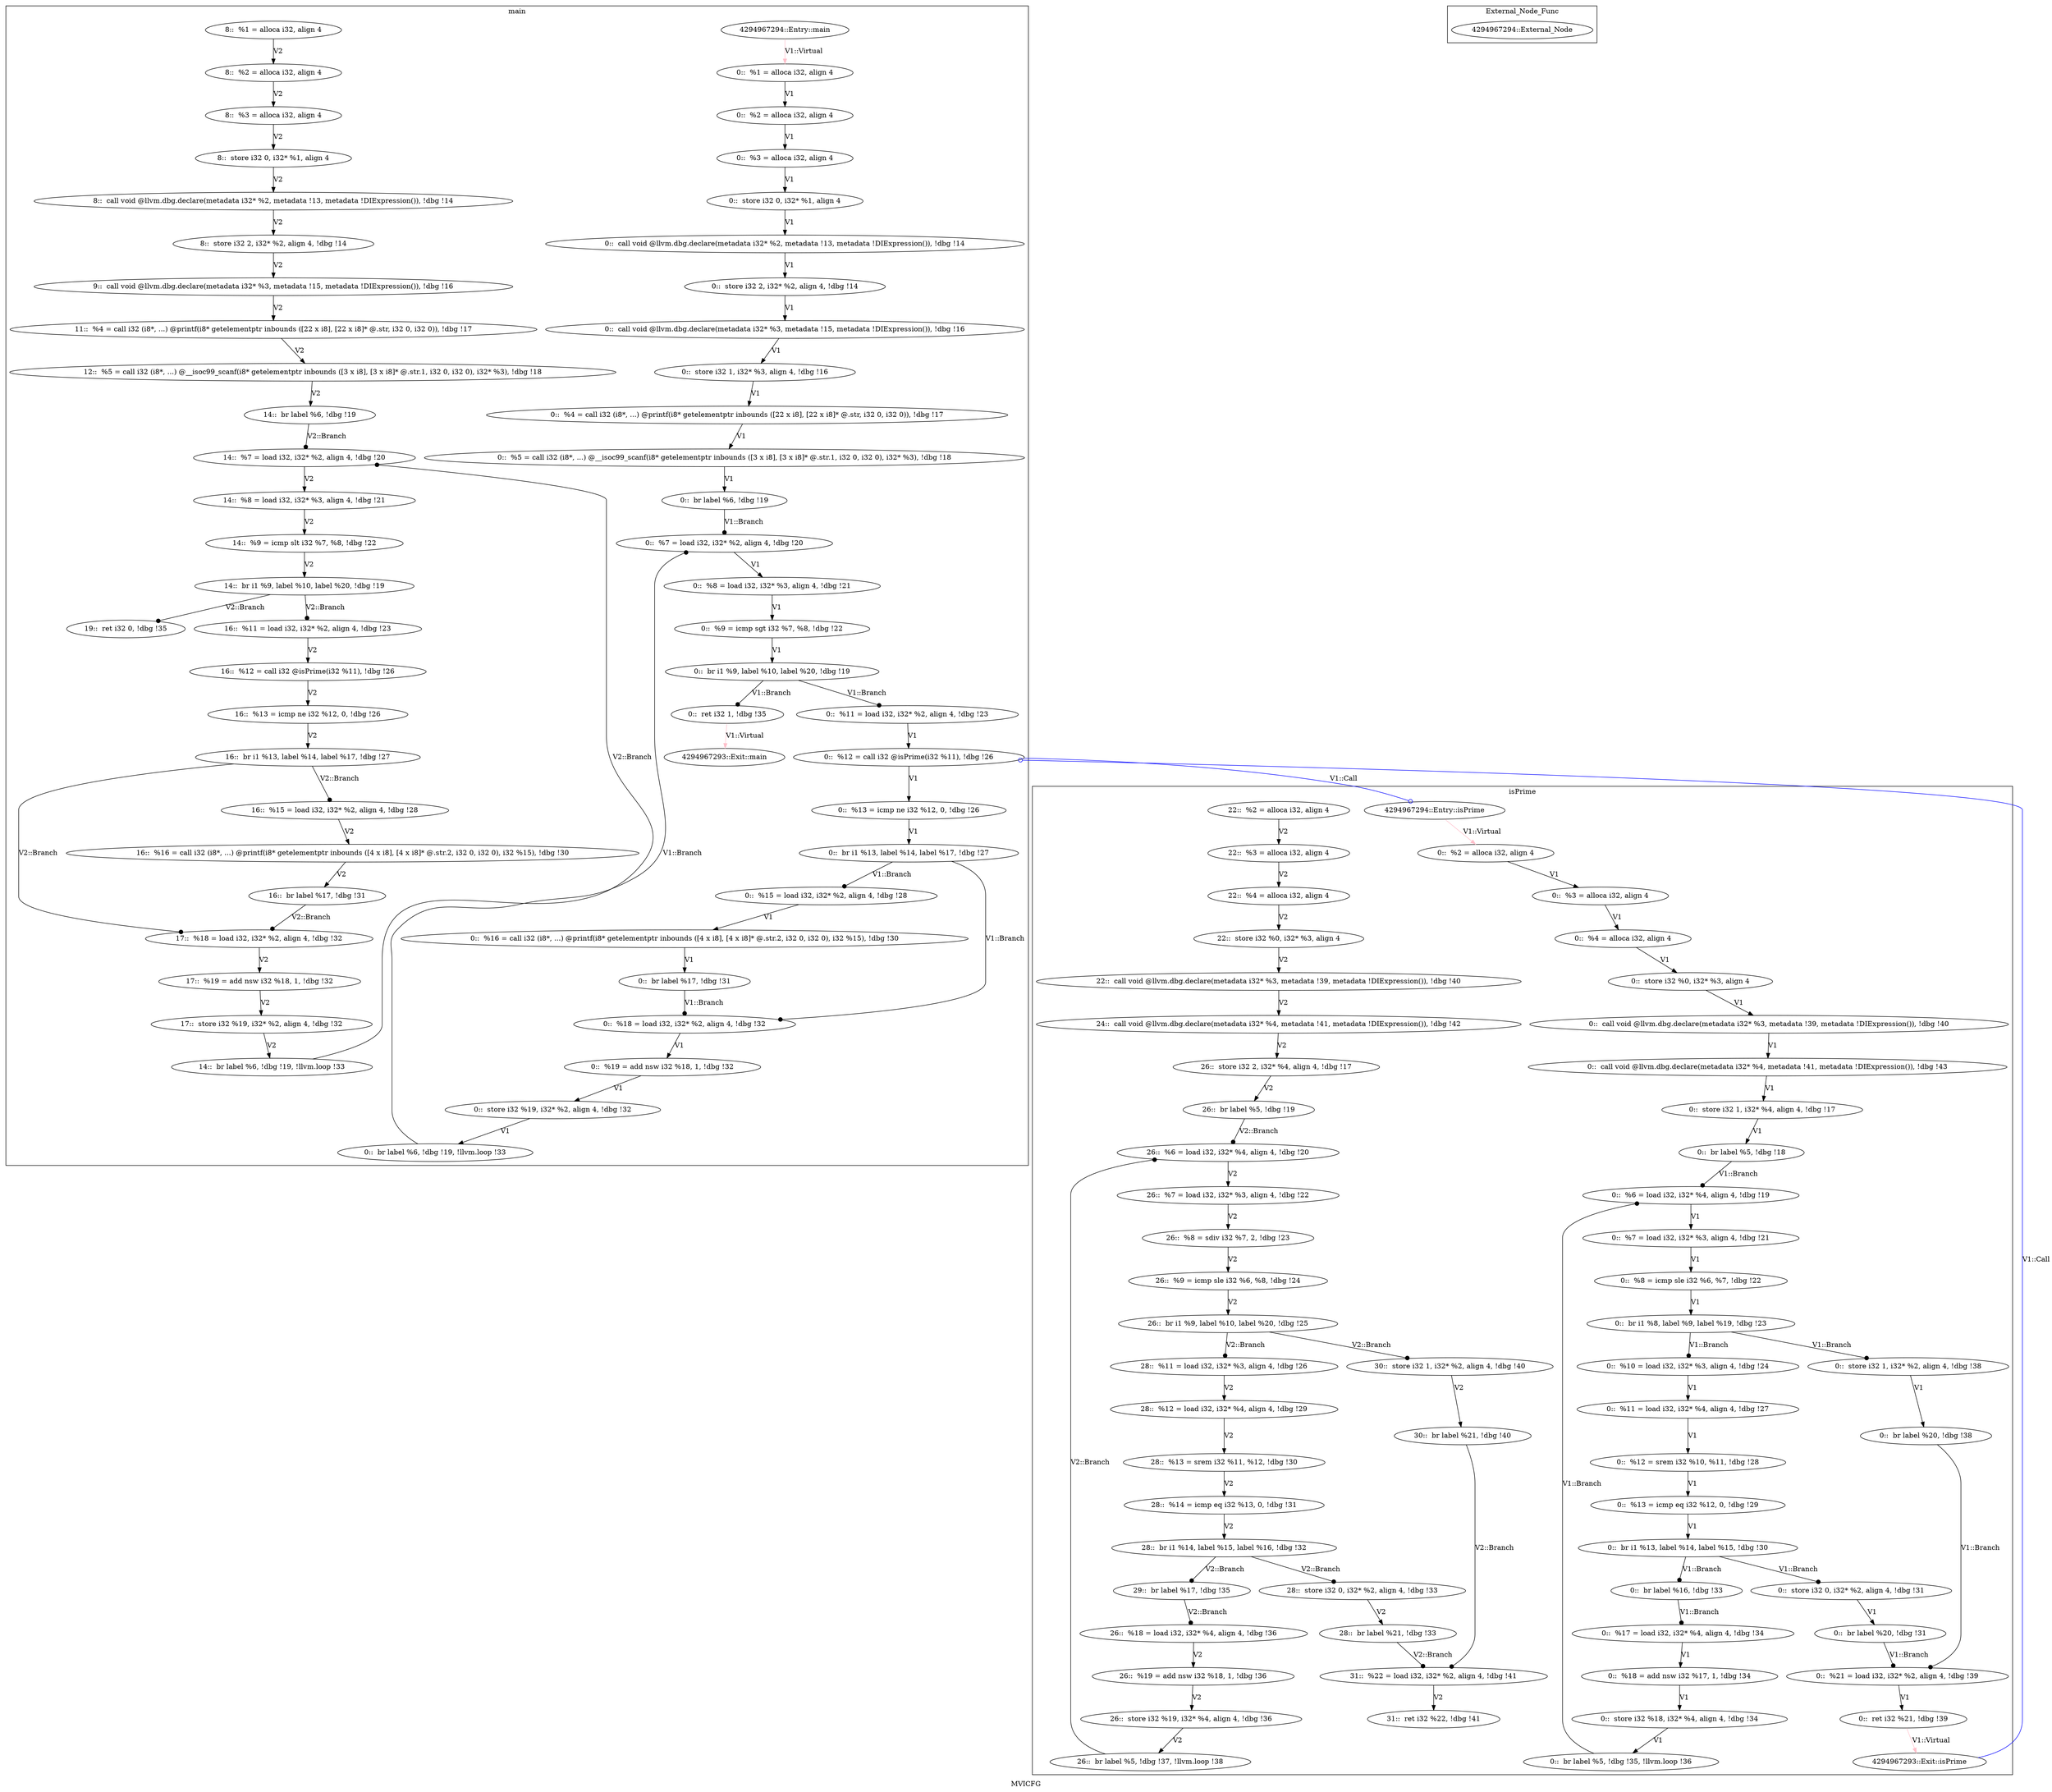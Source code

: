 digraph "MVICFG" {
	label="MVICFG";
/* Generating Nodes */
	subgraph cluster_1 {
		label="main";
		"29" [label="4294967294::Entry::main"];
		"2" [label="0::  %1 = alloca i32, align 4"];
		"3" [label="0::  %2 = alloca i32, align 4"];
		"4" [label="0::  %3 = alloca i32, align 4"];
		"5" [label="0::  store i32 0, i32* %1, align 4"];
		"6" [label="0::  call void @llvm.dbg.declare(metadata i32* %2, metadata !13, metadata !DIExpression()), !dbg !14"];
		"7" [label="0::  store i32 2, i32* %2, align 4, !dbg !14"];
		"8" [label="0::  call void @llvm.dbg.declare(metadata i32* %3, metadata !15, metadata !DIExpression()), !dbg !16"];
		"9" [label="0::  store i32 1, i32* %3, align 4, !dbg !16"];
		"10" [label="0::  %4 = call i32 (i8*, ...) @printf(i8* getelementptr inbounds ([22 x i8], [22 x i8]* @.str, i32 0, i32 0)), !dbg !17"];
		"11" [label="0::  %5 = call i32 (i8*, ...) @__isoc99_scanf(i8* getelementptr inbounds ([3 x i8], [3 x i8]* @.str.1, i32 0, i32 0), i32* %3), !dbg !18"];
		"12" [label="0::  br label %6, !dbg !19"];
		"13" [label="0::  %7 = load i32, i32* %2, align 4, !dbg !20"];
		"14" [label="0::  %8 = load i32, i32* %3, align 4, !dbg !21"];
		"15" [label="0::  %9 = icmp sgt i32 %7, %8, !dbg !22"];
		"16" [label="0::  br i1 %9, label %10, label %20, !dbg !19"];
		"17" [label="0::  %11 = load i32, i32* %2, align 4, !dbg !23"];
		"18" [label="0::  %12 = call i32 @isPrime(i32 %11), !dbg !26"];
		"19" [label="0::  %13 = icmp ne i32 %12, 0, !dbg !26"];
		"20" [label="0::  br i1 %13, label %14, label %17, !dbg !27"];
		"21" [label="0::  %15 = load i32, i32* %2, align 4, !dbg !28"];
		"22" [label="0::  %16 = call i32 (i8*, ...) @printf(i8* getelementptr inbounds ([4 x i8], [4 x i8]* @.str.2, i32 0, i32 0), i32 %15), !dbg !30"];
		"23" [label="0::  br label %17, !dbg !31"];
		"24" [label="0::  %18 = load i32, i32* %2, align 4, !dbg !32"];
		"25" [label="0::  %19 = add nsw i32 %18, 1, !dbg !32"];
		"26" [label="0::  store i32 %19, i32* %2, align 4, !dbg !32"];
		"27" [label="0::  br label %6, !dbg !19, !llvm.loop !33"];
		"28" [label="0::  ret i32 1, !dbg !35"];
		"30" [label="4294967293::Exit::main"];
		"67" [label="8::  %1 = alloca i32, align 4"];
		"68" [label="8::  %2 = alloca i32, align 4"];
		"69" [label="8::  %3 = alloca i32, align 4"];
		"70" [label="8::  store i32 0, i32* %1, align 4"];
		"71" [label="8::  call void @llvm.dbg.declare(metadata i32* %2, metadata !13, metadata !DIExpression()), !dbg !14"];
		"72" [label="8::  store i32 2, i32* %2, align 4, !dbg !14"];
		"73" [label="9::  call void @llvm.dbg.declare(metadata i32* %3, metadata !15, metadata !DIExpression()), !dbg !16"];
		"74" [label="11::  %4 = call i32 (i8*, ...) @printf(i8* getelementptr inbounds ([22 x i8], [22 x i8]* @.str, i32 0, i32 0)), !dbg !17"];
		"75" [label="12::  %5 = call i32 (i8*, ...) @__isoc99_scanf(i8* getelementptr inbounds ([3 x i8], [3 x i8]* @.str.1, i32 0, i32 0), i32* %3), !dbg !18"];
		"76" [label="14::  br label %6, !dbg !19"];
		"77" [label="14::  %7 = load i32, i32* %2, align 4, !dbg !20"];
		"78" [label="14::  %8 = load i32, i32* %3, align 4, !dbg !21"];
		"79" [label="14::  %9 = icmp slt i32 %7, %8, !dbg !22"];
		"80" [label="14::  br i1 %9, label %10, label %20, !dbg !19"];
		"81" [label="14::  br label %6, !dbg !19, !llvm.loop !33"];
		"82" [label="16::  %11 = load i32, i32* %2, align 4, !dbg !23"];
		"83" [label="16::  %12 = call i32 @isPrime(i32 %11), !dbg !26"];
		"84" [label="16::  %13 = icmp ne i32 %12, 0, !dbg !26"];
		"85" [label="16::  br i1 %13, label %14, label %17, !dbg !27"];
		"86" [label="16::  %15 = load i32, i32* %2, align 4, !dbg !28"];
		"87" [label="16::  %16 = call i32 (i8*, ...) @printf(i8* getelementptr inbounds ([4 x i8], [4 x i8]* @.str.2, i32 0, i32 0), i32 %15), !dbg !30"];
		"88" [label="16::  br label %17, !dbg !31"];
		"89" [label="17::  %18 = load i32, i32* %2, align 4, !dbg !32"];
		"90" [label="17::  %19 = add nsw i32 %18, 1, !dbg !32"];
		"91" [label="17::  store i32 %19, i32* %2, align 4, !dbg !32"];
		"92" [label="19::  ret i32 0, !dbg !35"];
	}
	subgraph cluster_34 {
		label="isPrime";
		"63" [label="4294967294::Entry::isPrime"];
		"35" [label="0::  %2 = alloca i32, align 4"];
		"36" [label="0::  %3 = alloca i32, align 4"];
		"37" [label="0::  %4 = alloca i32, align 4"];
		"38" [label="0::  store i32 %0, i32* %3, align 4"];
		"39" [label="0::  call void @llvm.dbg.declare(metadata i32* %3, metadata !39, metadata !DIExpression()), !dbg !40"];
		"40" [label="0::  call void @llvm.dbg.declare(metadata i32* %4, metadata !41, metadata !DIExpression()), !dbg !43"];
		"41" [label="0::  store i32 1, i32* %4, align 4, !dbg !17"];
		"42" [label="0::  br label %5, !dbg !18"];
		"43" [label="0::  %6 = load i32, i32* %4, align 4, !dbg !19"];
		"44" [label="0::  %7 = load i32, i32* %3, align 4, !dbg !21"];
		"45" [label="0::  %8 = icmp sle i32 %6, %7, !dbg !22"];
		"46" [label="0::  br i1 %8, label %9, label %19, !dbg !23"];
		"47" [label="0::  %10 = load i32, i32* %3, align 4, !dbg !24"];
		"48" [label="0::  %11 = load i32, i32* %4, align 4, !dbg !27"];
		"49" [label="0::  %12 = srem i32 %10, %11, !dbg !28"];
		"50" [label="0::  %13 = icmp eq i32 %12, 0, !dbg !29"];
		"51" [label="0::  br i1 %13, label %14, label %15, !dbg !30"];
		"52" [label="0::  store i32 0, i32* %2, align 4, !dbg !31"];
		"53" [label="0::  br label %20, !dbg !31"];
		"54" [label="0::  br label %16, !dbg !33"];
		"55" [label="0::  %17 = load i32, i32* %4, align 4, !dbg !34"];
		"56" [label="0::  %18 = add nsw i32 %17, 1, !dbg !34"];
		"57" [label="0::  store i32 %18, i32* %4, align 4, !dbg !34"];
		"58" [label="0::  br label %5, !dbg !35, !llvm.loop !36"];
		"59" [label="0::  store i32 1, i32* %2, align 4, !dbg !38"];
		"60" [label="0::  br label %20, !dbg !38"];
		"61" [label="0::  %21 = load i32, i32* %2, align 4, !dbg !39"];
		"62" [label="0::  ret i32 %21, !dbg !39"];
		"64" [label="4294967293::Exit::isPrime"];
		"93" [label="22::  %2 = alloca i32, align 4"];
		"94" [label="22::  %3 = alloca i32, align 4"];
		"95" [label="22::  %4 = alloca i32, align 4"];
		"96" [label="22::  store i32 %0, i32* %3, align 4"];
		"97" [label="22::  call void @llvm.dbg.declare(metadata i32* %3, metadata !39, metadata !DIExpression()), !dbg !40"];
		"98" [label="24::  call void @llvm.dbg.declare(metadata i32* %4, metadata !41, metadata !DIExpression()), !dbg !42"];
		"99" [label="26::  store i32 2, i32* %4, align 4, !dbg !17"];
		"100" [label="26::  br label %5, !dbg !19"];
		"101" [label="26::  %6 = load i32, i32* %4, align 4, !dbg !20"];
		"102" [label="26::  %7 = load i32, i32* %3, align 4, !dbg !22"];
		"103" [label="26::  %8 = sdiv i32 %7, 2, !dbg !23"];
		"104" [label="26::  %9 = icmp sle i32 %6, %8, !dbg !24"];
		"105" [label="26::  br i1 %9, label %10, label %20, !dbg !25"];
		"106" [label="26::  %18 = load i32, i32* %4, align 4, !dbg !36"];
		"107" [label="26::  %19 = add nsw i32 %18, 1, !dbg !36"];
		"108" [label="26::  store i32 %19, i32* %4, align 4, !dbg !36"];
		"109" [label="26::  br label %5, !dbg !37, !llvm.loop !38"];
		"110" [label="28::  %11 = load i32, i32* %3, align 4, !dbg !26"];
		"111" [label="28::  %12 = load i32, i32* %4, align 4, !dbg !29"];
		"112" [label="28::  %13 = srem i32 %11, %12, !dbg !30"];
		"113" [label="28::  %14 = icmp eq i32 %13, 0, !dbg !31"];
		"114" [label="28::  br i1 %14, label %15, label %16, !dbg !32"];
		"115" [label="28::  store i32 0, i32* %2, align 4, !dbg !33"];
		"116" [label="28::  br label %21, !dbg !33"];
		"117" [label="29::  br label %17, !dbg !35"];
		"118" [label="30::  store i32 1, i32* %2, align 4, !dbg !40"];
		"119" [label="30::  br label %21, !dbg !40"];
		"120" [label="31::  %22 = load i32, i32* %2, align 4, !dbg !41"];
		"121" [label="31::  ret i32 %22, !dbg !41"];
	}
	subgraph cluster_65 {
		label="External_Node_Func";
		"66" [label="4294967294::External_Node"];
	}

/* Generating Edges */
		"2" -> "3" [arrowhead = normal, penwidth = 1.0, color = black, label="V1"];
		"3" -> "4" [arrowhead = normal, penwidth = 1.0, color = black, label="V1"];
		"4" -> "5" [arrowhead = normal, penwidth = 1.0, color = black, label="V1"];
		"5" -> "6" [arrowhead = normal, penwidth = 1.0, color = black, label="V1"];
		"6" -> "7" [arrowhead = normal, penwidth = 1.0, color = black, label="V1"];
		"8" -> "9" [arrowhead = normal, penwidth = 1.0, color = black, label="V1"];
		"13" -> "14" [arrowhead = normal, penwidth = 1.0, color = black, label="V1"];
		"14" -> "15" [arrowhead = normal, penwidth = 1.0, color = black, label="V1"];
		"15" -> "16" [arrowhead = normal, penwidth = 1.0, color = black, label="V1"];
		"17" -> "18" [arrowhead = normal, penwidth = 1.0, color = black, label="V1"];
		"18" -> "19" [arrowhead = normal, penwidth = 1.0, color = black, label="V1"];
		"19" -> "20" [arrowhead = normal, penwidth = 1.0, color = black, label="V1"];
		"21" -> "22" [arrowhead = normal, penwidth = 1.0, color = black, label="V1"];
		"22" -> "23" [arrowhead = normal, penwidth = 1.0, color = black, label="V1"];
		"24" -> "25" [arrowhead = normal, penwidth = 1.0, color = black, label="V1"];
		"25" -> "26" [arrowhead = normal, penwidth = 1.0, color = black, label="V1"];
		"29" -> "2" [arrowhead = normal, penwidth = 1.0, color = pink, label="V1::Virtual"];
		"28" -> "30" [arrowhead = normal, penwidth = 1.0, color = pink, label="V1::Virtual"];
		"35" -> "36" [arrowhead = normal, penwidth = 1.0, color = black, label="V1"];
		"36" -> "37" [arrowhead = normal, penwidth = 1.0, color = black, label="V1"];
		"37" -> "38" [arrowhead = normal, penwidth = 1.0, color = black, label="V1"];
		"38" -> "39" [arrowhead = normal, penwidth = 1.0, color = black, label="V1"];
		"40" -> "41" [arrowhead = normal, penwidth = 1.0, color = black, label="V1"];
		"41" -> "42" [arrowhead = normal, penwidth = 1.0, color = black, label="V1"];
		"43" -> "44" [arrowhead = normal, penwidth = 1.0, color = black, label="V1"];
		"44" -> "45" [arrowhead = normal, penwidth = 1.0, color = black, label="V1"];
		"45" -> "46" [arrowhead = normal, penwidth = 1.0, color = black, label="V1"];
		"47" -> "48" [arrowhead = normal, penwidth = 1.0, color = black, label="V1"];
		"48" -> "49" [arrowhead = normal, penwidth = 1.0, color = black, label="V1"];
		"49" -> "50" [arrowhead = normal, penwidth = 1.0, color = black, label="V1"];
		"50" -> "51" [arrowhead = normal, penwidth = 1.0, color = black, label="V1"];
		"52" -> "53" [arrowhead = normal, penwidth = 1.0, color = black, label="V1"];
		"55" -> "56" [arrowhead = normal, penwidth = 1.0, color = black, label="V1"];
		"56" -> "57" [arrowhead = normal, penwidth = 1.0, color = black, label="V1"];
		"57" -> "58" [arrowhead = normal, penwidth = 1.0, color = black, label="V1"];
		"59" -> "60" [arrowhead = normal, penwidth = 1.0, color = black, label="V1"];
		"61" -> "62" [arrowhead = normal, penwidth = 1.0, color = black, label="V1"];
		"63" -> "35" [arrowhead = normal, penwidth = 1.0, color = pink, label="V1::Virtual"];
		"62" -> "64" [arrowhead = normal, penwidth = 1.0, color = pink, label="V1::Virtual"];
		"7" -> "8" [arrowhead = normal, penwidth = 1.0, color = black, label="V1"];
		"9" -> "10" [arrowhead = normal, penwidth = 1.0, color = black, label="V1"];
		"10" -> "11" [arrowhead = normal, penwidth = 1.0, color = black, label="V1"];
		"11" -> "12" [arrowhead = normal, penwidth = 1.0, color = black, label="V1"];
		"12" -> "13" [arrowhead = dot, penwidth = 1.0, color = black, label="V1::Branch"];
		"16" -> "17" [arrowhead = dot, penwidth = 1.0, color = black, label="V1::Branch"];
		"16" -> "28" [arrowhead = dot, penwidth = 1.0, color = black, label="V1::Branch"];
		"20" -> "21" [arrowhead = dot, penwidth = 1.0, color = black, label="V1::Branch"];
		"20" -> "24" [arrowhead = dot, penwidth = 1.0, color = black, label="V1::Branch"];
		"23" -> "24" [arrowhead = dot, penwidth = 1.0, color = black, label="V1::Branch"];
		"26" -> "27" [arrowhead = normal, penwidth = 1.0, color = black, label="V1"];
		"27" -> "13" [arrowhead = dot, penwidth = 1.0, color = black, label="V1::Branch"];
		"39" -> "40" [arrowhead = normal, penwidth = 1.0, color = black, label="V1"];
		"42" -> "43" [arrowhead = dot, penwidth = 1.0, color = black, label="V1::Branch"];
		"46" -> "47" [arrowhead = dot, penwidth = 1.0, color = black, label="V1::Branch"];
		"46" -> "59" [arrowhead = dot, penwidth = 1.0, color = black, label="V1::Branch"];
		"51" -> "52" [arrowhead = dot, penwidth = 1.0, color = black, label="V1::Branch"];
		"51" -> "54" [arrowhead = dot, penwidth = 1.0, color = black, label="V1::Branch"];
		"53" -> "61" [arrowhead = dot, penwidth = 1.0, color = black, label="V1::Branch"];
		"54" -> "55" [arrowhead = dot, penwidth = 1.0, color = black, label="V1::Branch"];
		"58" -> "43" [arrowhead = dot, penwidth = 1.0, color = black, label="V1::Branch"];
		"60" -> "61" [arrowhead = dot, penwidth = 1.0, color = black, label="V1::Branch"];
		"18" -> "63" [arrowhead = odot, penwidth = 1.0, color = blue, label="V1::Call"];
		"64" -> "18" [arrowhead = odot, penwidth = 1.0, color = blue, label="V1::Call"];
		"67" -> "68" [arrowhead = normal, penwidth = 1.0, color = black, label="V2"];
		"68" -> "69" [arrowhead = normal, penwidth = 1.0, color = black, label="V2"];
		"69" -> "70" [arrowhead = normal, penwidth = 1.0, color = black, label="V2"];
		"70" -> "71" [arrowhead = normal, penwidth = 1.0, color = black, label="V2"];
		"71" -> "72" [arrowhead = normal, penwidth = 1.0, color = black, label="V2"];
		"72" -> "73" [arrowhead = normal, penwidth = 1.0, color = black, label="V2"];
		"73" -> "74" [arrowhead = normal, penwidth = 1.0, color = black, label="V2"];
		"74" -> "75" [arrowhead = normal, penwidth = 1.0, color = black, label="V2"];
		"75" -> "76" [arrowhead = normal, penwidth = 1.0, color = black, label="V2"];
		"76" -> "77" [arrowhead = dot, penwidth = 1.0, color = black, label="V2::Branch"];
		"77" -> "78" [arrowhead = normal, penwidth = 1.0, color = black, label="V2"];
		"81" -> "77" [arrowhead = dot, penwidth = 1.0, color = black, label="V2::Branch"];
		"78" -> "79" [arrowhead = normal, penwidth = 1.0, color = black, label="V2"];
		"79" -> "80" [arrowhead = normal, penwidth = 1.0, color = black, label="V2"];
		"80" -> "82" [arrowhead = dot, penwidth = 1.0, color = black, label="V2::Branch"];
		"80" -> "92" [arrowhead = dot, penwidth = 1.0, color = black, label="V2::Branch"];
		"91" -> "81" [arrowhead = normal, penwidth = 1.0, color = black, label="V2"];
		"82" -> "83" [arrowhead = normal, penwidth = 1.0, color = black, label="V2"];
		"83" -> "84" [arrowhead = normal, penwidth = 1.0, color = black, label="V2"];
		"84" -> "85" [arrowhead = normal, penwidth = 1.0, color = black, label="V2"];
		"85" -> "86" [arrowhead = dot, penwidth = 1.0, color = black, label="V2::Branch"];
		"85" -> "89" [arrowhead = dot, penwidth = 1.0, color = black, label="V2::Branch"];
		"86" -> "87" [arrowhead = normal, penwidth = 1.0, color = black, label="V2"];
		"87" -> "88" [arrowhead = normal, penwidth = 1.0, color = black, label="V2"];
		"88" -> "89" [arrowhead = dot, penwidth = 1.0, color = black, label="V2::Branch"];
		"89" -> "90" [arrowhead = normal, penwidth = 1.0, color = black, label="V2"];
		"90" -> "91" [arrowhead = normal, penwidth = 1.0, color = black, label="V2"];
		"93" -> "94" [arrowhead = normal, penwidth = 1.0, color = black, label="V2"];
		"94" -> "95" [arrowhead = normal, penwidth = 1.0, color = black, label="V2"];
		"95" -> "96" [arrowhead = normal, penwidth = 1.0, color = black, label="V2"];
		"96" -> "97" [arrowhead = normal, penwidth = 1.0, color = black, label="V2"];
		"97" -> "98" [arrowhead = normal, penwidth = 1.0, color = black, label="V2"];
		"98" -> "99" [arrowhead = normal, penwidth = 1.0, color = black, label="V2"];
		"99" -> "100" [arrowhead = normal, penwidth = 1.0, color = black, label="V2"];
		"100" -> "101" [arrowhead = dot, penwidth = 1.0, color = black, label="V2::Branch"];
		"101" -> "102" [arrowhead = normal, penwidth = 1.0, color = black, label="V2"];
		"109" -> "101" [arrowhead = dot, penwidth = 1.0, color = black, label="V2::Branch"];
		"102" -> "103" [arrowhead = normal, penwidth = 1.0, color = black, label="V2"];
		"103" -> "104" [arrowhead = normal, penwidth = 1.0, color = black, label="V2"];
		"104" -> "105" [arrowhead = normal, penwidth = 1.0, color = black, label="V2"];
		"105" -> "110" [arrowhead = dot, penwidth = 1.0, color = black, label="V2::Branch"];
		"105" -> "118" [arrowhead = dot, penwidth = 1.0, color = black, label="V2::Branch"];
		"106" -> "107" [arrowhead = normal, penwidth = 1.0, color = black, label="V2"];
		"117" -> "106" [arrowhead = dot, penwidth = 1.0, color = black, label="V2::Branch"];
		"107" -> "108" [arrowhead = normal, penwidth = 1.0, color = black, label="V2"];
		"108" -> "109" [arrowhead = normal, penwidth = 1.0, color = black, label="V2"];
		"110" -> "111" [arrowhead = normal, penwidth = 1.0, color = black, label="V2"];
		"111" -> "112" [arrowhead = normal, penwidth = 1.0, color = black, label="V2"];
		"112" -> "113" [arrowhead = normal, penwidth = 1.0, color = black, label="V2"];
		"113" -> "114" [arrowhead = normal, penwidth = 1.0, color = black, label="V2"];
		"114" -> "115" [arrowhead = dot, penwidth = 1.0, color = black, label="V2::Branch"];
		"114" -> "117" [arrowhead = dot, penwidth = 1.0, color = black, label="V2::Branch"];
		"115" -> "116" [arrowhead = normal, penwidth = 1.0, color = black, label="V2"];
		"116" -> "120" [arrowhead = dot, penwidth = 1.0, color = black, label="V2::Branch"];
		"118" -> "119" [arrowhead = normal, penwidth = 1.0, color = black, label="V2"];
		"119" -> "120" [arrowhead = dot, penwidth = 1.0, color = black, label="V2::Branch"];
		"120" -> "121" [arrowhead = normal, penwidth = 1.0, color = black, label="V2"];
}
